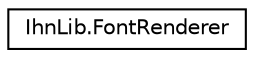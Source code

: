 digraph "Graphical Class Hierarchy"
{
  edge [fontname="Helvetica",fontsize="10",labelfontname="Helvetica",labelfontsize="10"];
  node [fontname="Helvetica",fontsize="10",shape=record];
  rankdir="LR";
  Node1 [label="IhnLib.FontRenderer",height=0.2,width=0.4,color="black", fillcolor="white", style="filled",URL="$class_ihn_lib_1_1_font_renderer.html"];
}
